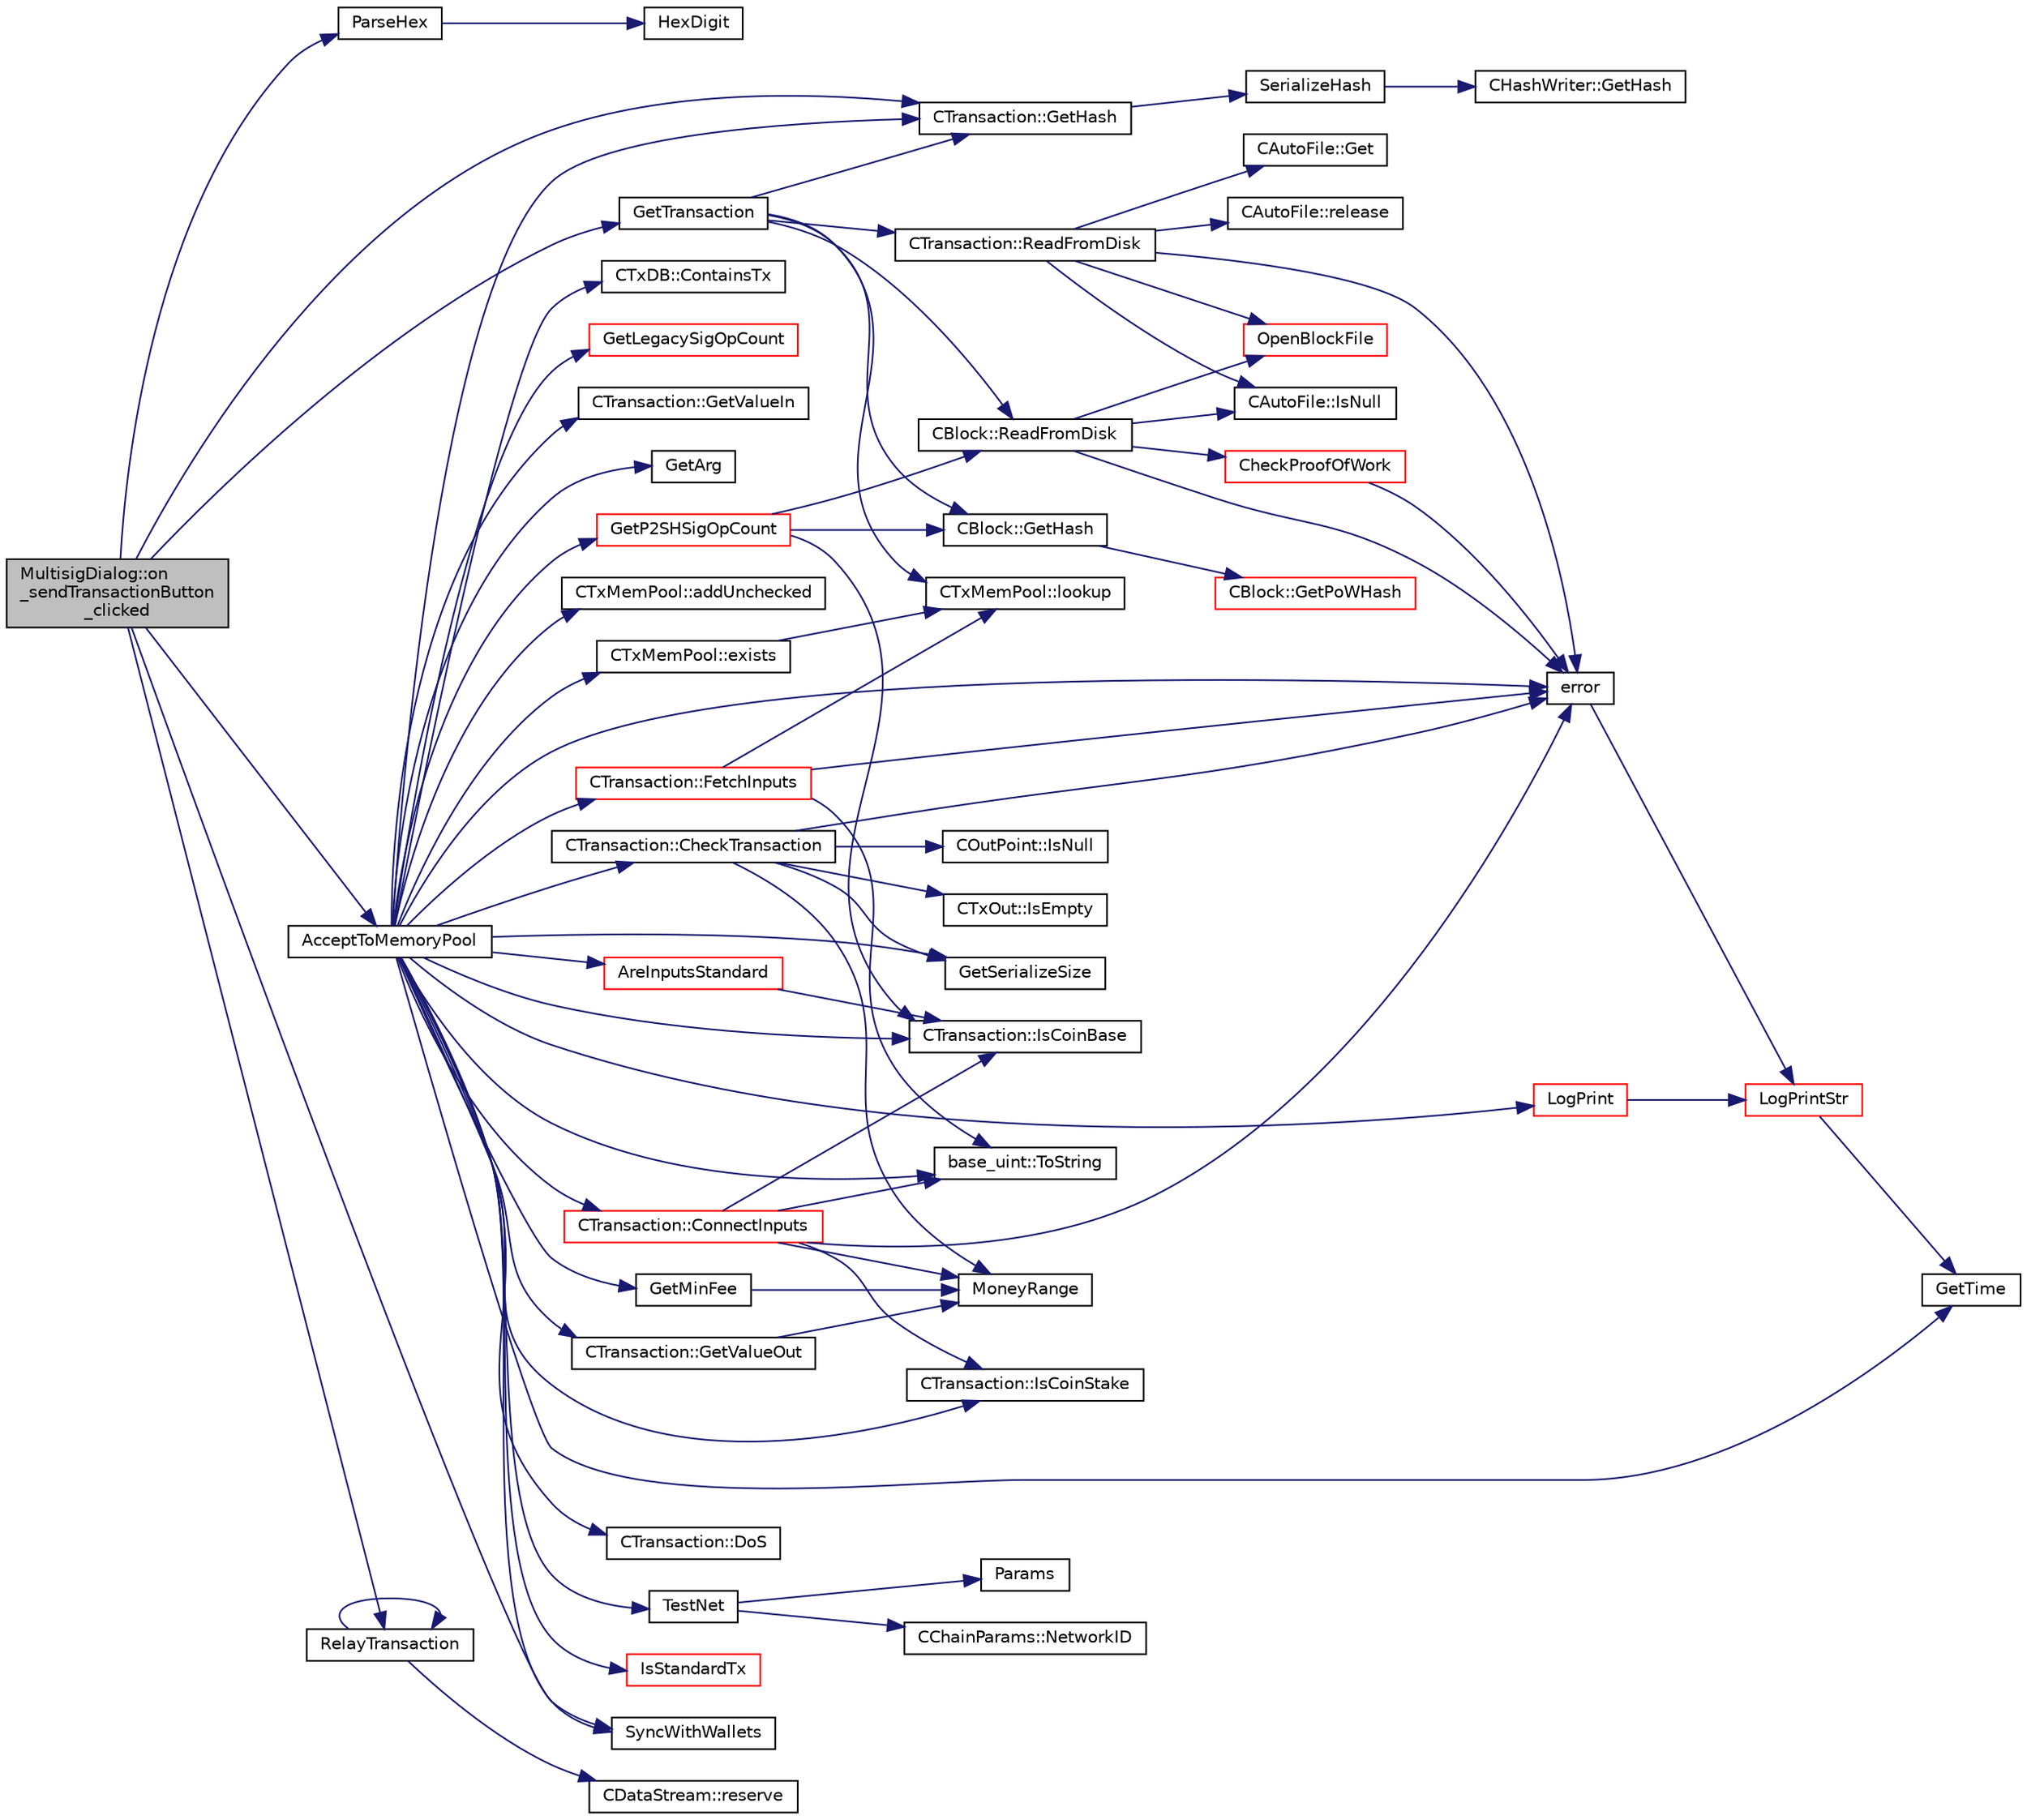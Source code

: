digraph "MultisigDialog::on_sendTransactionButton_clicked"
{
  edge [fontname="Helvetica",fontsize="10",labelfontname="Helvetica",labelfontsize="10"];
  node [fontname="Helvetica",fontsize="10",shape=record];
  rankdir="LR";
  Node278 [label="MultisigDialog::on\l_sendTransactionButton\l_clicked",height=0.2,width=0.4,color="black", fillcolor="grey75", style="filled", fontcolor="black"];
  Node278 -> Node279 [color="midnightblue",fontsize="10",style="solid",fontname="Helvetica"];
  Node279 [label="ParseHex",height=0.2,width=0.4,color="black", fillcolor="white", style="filled",URL="$df/d2d/util_8cpp.html#abea395175fbc4a788ed0f0a41710b8a7"];
  Node279 -> Node280 [color="midnightblue",fontsize="10",style="solid",fontname="Helvetica"];
  Node280 [label="HexDigit",height=0.2,width=0.4,color="black", fillcolor="white", style="filled",URL="$df/d2d/util_8cpp.html#aa59e8a8c5a39cb5041f93bb95dd02119"];
  Node278 -> Node281 [color="midnightblue",fontsize="10",style="solid",fontname="Helvetica"];
  Node281 [label="CTransaction::GetHash",height=0.2,width=0.4,color="black", fillcolor="white", style="filled",URL="$df/d43/class_c_transaction.html#a0b46d80e82ca324e82c2ce3fc1492bfa"];
  Node281 -> Node282 [color="midnightblue",fontsize="10",style="solid",fontname="Helvetica"];
  Node282 [label="SerializeHash",height=0.2,width=0.4,color="black", fillcolor="white", style="filled",URL="$db/dfb/hash_8h.html#a6de694e43f17c62025c6883965b65e63"];
  Node282 -> Node283 [color="midnightblue",fontsize="10",style="solid",fontname="Helvetica"];
  Node283 [label="CHashWriter::GetHash",height=0.2,width=0.4,color="black", fillcolor="white", style="filled",URL="$d2/def/class_c_hash_writer.html#ae94a937211502eabf19477630090093a"];
  Node278 -> Node284 [color="midnightblue",fontsize="10",style="solid",fontname="Helvetica"];
  Node284 [label="GetTransaction",height=0.2,width=0.4,color="black", fillcolor="white", style="filled",URL="$df/d0a/main_8cpp.html#a7d2a4633e4e0e8e4cb9c881d45a496b5"];
  Node284 -> Node285 [color="midnightblue",fontsize="10",style="solid",fontname="Helvetica"];
  Node285 [label="CTxMemPool::lookup",height=0.2,width=0.4,color="black", fillcolor="white", style="filled",URL="$db/d98/class_c_tx_mem_pool.html#ad6d9966cdeb4b6586f7186e709b4e77e"];
  Node284 -> Node286 [color="midnightblue",fontsize="10",style="solid",fontname="Helvetica"];
  Node286 [label="CTransaction::ReadFromDisk",height=0.2,width=0.4,color="black", fillcolor="white", style="filled",URL="$df/d43/class_c_transaction.html#ad9d526afecbd816c385343f60c5352fd"];
  Node286 -> Node287 [color="midnightblue",fontsize="10",style="solid",fontname="Helvetica"];
  Node287 [label="OpenBlockFile",height=0.2,width=0.4,color="red", fillcolor="white", style="filled",URL="$d4/dbf/main_8h.html#acaa494f20aefb99c5f5f9022a97d0040"];
  Node286 -> Node294 [color="midnightblue",fontsize="10",style="solid",fontname="Helvetica"];
  Node294 [label="CAutoFile::IsNull",height=0.2,width=0.4,color="black", fillcolor="white", style="filled",URL="$df/dc9/class_c_auto_file.html#a7fd47268b6d85a89acafdb73559f8e78",tooltip="Return true if the wrapped FILE* is NULL, false otherwise. "];
  Node286 -> Node295 [color="midnightblue",fontsize="10",style="solid",fontname="Helvetica"];
  Node295 [label="error",height=0.2,width=0.4,color="black", fillcolor="white", style="filled",URL="$d8/d3c/util_8h.html#af8985880cf4ef26df0a5aa2ffcb76662"];
  Node295 -> Node296 [color="midnightblue",fontsize="10",style="solid",fontname="Helvetica"];
  Node296 [label="LogPrintStr",height=0.2,width=0.4,color="red", fillcolor="white", style="filled",URL="$d8/d3c/util_8h.html#afd4c3002b2797c0560adddb6af3ca1da"];
  Node296 -> Node299 [color="midnightblue",fontsize="10",style="solid",fontname="Helvetica"];
  Node299 [label="GetTime",height=0.2,width=0.4,color="black", fillcolor="white", style="filled",URL="$df/d2d/util_8cpp.html#a46fac5fba8ba905b5f9acb364f5d8c6f"];
  Node286 -> Node300 [color="midnightblue",fontsize="10",style="solid",fontname="Helvetica"];
  Node300 [label="CAutoFile::Get",height=0.2,width=0.4,color="black", fillcolor="white", style="filled",URL="$df/dc9/class_c_auto_file.html#a2c1ad2d25562fea82a54bdef2793a0dd",tooltip="Get wrapped FILE* without transfer of ownership. "];
  Node286 -> Node301 [color="midnightblue",fontsize="10",style="solid",fontname="Helvetica"];
  Node301 [label="CAutoFile::release",height=0.2,width=0.4,color="black", fillcolor="white", style="filled",URL="$df/dc9/class_c_auto_file.html#a25b51d94dc85c4140da0b15494ac9f8a",tooltip="Get wrapped FILE* with transfer of ownership. "];
  Node284 -> Node302 [color="midnightblue",fontsize="10",style="solid",fontname="Helvetica"];
  Node302 [label="CBlock::ReadFromDisk",height=0.2,width=0.4,color="black", fillcolor="white", style="filled",URL="$d3/d51/class_c_block.html#a77a1b1e9902e1e557d762f5a5f325cd8"];
  Node302 -> Node287 [color="midnightblue",fontsize="10",style="solid",fontname="Helvetica"];
  Node302 -> Node294 [color="midnightblue",fontsize="10",style="solid",fontname="Helvetica"];
  Node302 -> Node295 [color="midnightblue",fontsize="10",style="solid",fontname="Helvetica"];
  Node302 -> Node303 [color="midnightblue",fontsize="10",style="solid",fontname="Helvetica"];
  Node303 [label="CheckProofOfWork",height=0.2,width=0.4,color="red", fillcolor="white", style="filled",URL="$d1/d08/proofs_8cpp.html#a20a76dbc6ac5b8a6e0aaef85522b1069",tooltip="Check whether a block hash satisfies the proof-of-work requirement specified by nBits. "];
  Node303 -> Node295 [color="midnightblue",fontsize="10",style="solid",fontname="Helvetica"];
  Node284 -> Node305 [color="midnightblue",fontsize="10",style="solid",fontname="Helvetica"];
  Node305 [label="CBlock::GetHash",height=0.2,width=0.4,color="black", fillcolor="white", style="filled",URL="$d3/d51/class_c_block.html#a681acf1fa72ec2ed6c83ea5afc14e0f3"];
  Node305 -> Node306 [color="midnightblue",fontsize="10",style="solid",fontname="Helvetica"];
  Node306 [label="CBlock::GetPoWHash",height=0.2,width=0.4,color="red", fillcolor="white", style="filled",URL="$d3/d51/class_c_block.html#af203beb528a62ec30b0453cf5d860044"];
  Node284 -> Node281 [color="midnightblue",fontsize="10",style="solid",fontname="Helvetica"];
  Node278 -> Node308 [color="midnightblue",fontsize="10",style="solid",fontname="Helvetica"];
  Node308 [label="AcceptToMemoryPool",height=0.2,width=0.4,color="black", fillcolor="white", style="filled",URL="$df/d0a/main_8cpp.html#a07799013ae532c6cb1ec11b02f096990",tooltip="(try to) add transaction to memory pool "];
  Node308 -> Node309 [color="midnightblue",fontsize="10",style="solid",fontname="Helvetica"];
  Node309 [label="CTransaction::CheckTransaction",height=0.2,width=0.4,color="black", fillcolor="white", style="filled",URL="$df/d43/class_c_transaction.html#a2104329681e2749baeeaaf47c0af482d"];
  Node309 -> Node295 [color="midnightblue",fontsize="10",style="solid",fontname="Helvetica"];
  Node309 -> Node310 [color="midnightblue",fontsize="10",style="solid",fontname="Helvetica"];
  Node310 [label="GetSerializeSize",height=0.2,width=0.4,color="black", fillcolor="white", style="filled",URL="$df/d9d/serialize_8h.html#a48239e478ae730373d1984fe304ca025"];
  Node309 -> Node311 [color="midnightblue",fontsize="10",style="solid",fontname="Helvetica"];
  Node311 [label="CTxOut::IsEmpty",height=0.2,width=0.4,color="black", fillcolor="white", style="filled",URL="$d2/db7/class_c_tx_out.html#ae5eab8e2d01f678135b8891645db6b78"];
  Node309 -> Node312 [color="midnightblue",fontsize="10",style="solid",fontname="Helvetica"];
  Node312 [label="MoneyRange",height=0.2,width=0.4,color="black", fillcolor="white", style="filled",URL="$dd/d2f/amount_8h.html#a12db56a9a1c931941f0943ecbb278aae"];
  Node309 -> Node313 [color="midnightblue",fontsize="10",style="solid",fontname="Helvetica"];
  Node313 [label="COutPoint::IsNull",height=0.2,width=0.4,color="black", fillcolor="white", style="filled",URL="$d5/d05/class_c_out_point.html#ae1516581fa2234556761f04af3a207a6"];
  Node308 -> Node295 [color="midnightblue",fontsize="10",style="solid",fontname="Helvetica"];
  Node308 -> Node314 [color="midnightblue",fontsize="10",style="solid",fontname="Helvetica"];
  Node314 [label="CTransaction::IsCoinBase",height=0.2,width=0.4,color="black", fillcolor="white", style="filled",URL="$df/d43/class_c_transaction.html#a96256e8ac1bf79ad9c057e48c41132dd"];
  Node308 -> Node315 [color="midnightblue",fontsize="10",style="solid",fontname="Helvetica"];
  Node315 [label="CTransaction::DoS",height=0.2,width=0.4,color="black", fillcolor="white", style="filled",URL="$df/d43/class_c_transaction.html#ae5f57b4b90e5a179bb359bdf72fba753"];
  Node308 -> Node316 [color="midnightblue",fontsize="10",style="solid",fontname="Helvetica"];
  Node316 [label="CTransaction::IsCoinStake",height=0.2,width=0.4,color="black", fillcolor="white", style="filled",URL="$df/d43/class_c_transaction.html#ace4278a41a296d40dcf5fb2b9cf007ec"];
  Node308 -> Node317 [color="midnightblue",fontsize="10",style="solid",fontname="Helvetica"];
  Node317 [label="TestNet",height=0.2,width=0.4,color="black", fillcolor="white", style="filled",URL="$d7/ddb/chainparams_8h.html#abc8c1af875107f5eac0f327bd3b8363d"];
  Node317 -> Node318 [color="midnightblue",fontsize="10",style="solid",fontname="Helvetica"];
  Node318 [label="Params",height=0.2,width=0.4,color="black", fillcolor="white", style="filled",URL="$d7/ddb/chainparams_8h.html#ace5c5b706d71a324a417dd2db394fd4a",tooltip="Return the currently selected parameters. "];
  Node317 -> Node291 [color="midnightblue",fontsize="10",style="solid",fontname="Helvetica"];
  Node291 [label="CChainParams::NetworkID",height=0.2,width=0.4,color="black", fillcolor="white", style="filled",URL="$d1/d4f/class_c_chain_params.html#a90dc493ec0c0325c98c3ac06eb99862b"];
  Node308 -> Node319 [color="midnightblue",fontsize="10",style="solid",fontname="Helvetica"];
  Node319 [label="IsStandardTx",height=0.2,width=0.4,color="red", fillcolor="white", style="filled",URL="$df/d0a/main_8cpp.html#acd163a09d0e4384ebe85dead57730dd7"];
  Node308 -> Node281 [color="midnightblue",fontsize="10",style="solid",fontname="Helvetica"];
  Node308 -> Node338 [color="midnightblue",fontsize="10",style="solid",fontname="Helvetica"];
  Node338 [label="CTxMemPool::exists",height=0.2,width=0.4,color="black", fillcolor="white", style="filled",URL="$db/d98/class_c_tx_mem_pool.html#a8b7a13b5289ab839d4460f41a7da9789"];
  Node338 -> Node285 [color="midnightblue",fontsize="10",style="solid",fontname="Helvetica"];
  Node308 -> Node339 [color="midnightblue",fontsize="10",style="solid",fontname="Helvetica"];
  Node339 [label="CTxDB::ContainsTx",height=0.2,width=0.4,color="black", fillcolor="white", style="filled",URL="$d9/d8d/class_c_tx_d_b.html#a09b87317101ed16b6ad99794279f4c2d"];
  Node308 -> Node340 [color="midnightblue",fontsize="10",style="solid",fontname="Helvetica"];
  Node340 [label="CTransaction::FetchInputs",height=0.2,width=0.4,color="red", fillcolor="white", style="filled",URL="$df/d43/class_c_transaction.html#a5a4967303d3b588a120687f3ed1f4b0a",tooltip="Fetch from memory and/or disk. "];
  Node340 -> Node295 [color="midnightblue",fontsize="10",style="solid",fontname="Helvetica"];
  Node340 -> Node342 [color="midnightblue",fontsize="10",style="solid",fontname="Helvetica"];
  Node342 [label="base_uint::ToString",height=0.2,width=0.4,color="black", fillcolor="white", style="filled",URL="$da/df7/classbase__uint.html#acccba4d9d51a0c36261718ca0cbb293b"];
  Node340 -> Node285 [color="midnightblue",fontsize="10",style="solid",fontname="Helvetica"];
  Node308 -> Node342 [color="midnightblue",fontsize="10",style="solid",fontname="Helvetica"];
  Node308 -> Node344 [color="midnightblue",fontsize="10",style="solid",fontname="Helvetica"];
  Node344 [label="AreInputsStandard",height=0.2,width=0.4,color="red", fillcolor="white", style="filled",URL="$df/d0a/main_8cpp.html#a29901e539b487e09c90ff90c7560bd9d",tooltip="Check for standard transaction types. "];
  Node344 -> Node314 [color="midnightblue",fontsize="10",style="solid",fontname="Helvetica"];
  Node308 -> Node407 [color="midnightblue",fontsize="10",style="solid",fontname="Helvetica"];
  Node407 [label="GetLegacySigOpCount",height=0.2,width=0.4,color="red", fillcolor="white", style="filled",URL="$df/d0a/main_8cpp.html#ad2eaf4f8542c12ea9ee1183609cc6d1a",tooltip="Count ECDSA signature operations the old-fashioned (pre-0.6) way. "];
  Node308 -> Node409 [color="midnightblue",fontsize="10",style="solid",fontname="Helvetica"];
  Node409 [label="GetP2SHSigOpCount",height=0.2,width=0.4,color="red", fillcolor="white", style="filled",URL="$df/d0a/main_8cpp.html#a519cfd439598a8bf64fe5503aa74cfcb",tooltip="Count ECDSA signature operations in pay-to-script-hash inputs. "];
  Node409 -> Node314 [color="midnightblue",fontsize="10",style="solid",fontname="Helvetica"];
  Node409 -> Node302 [color="midnightblue",fontsize="10",style="solid",fontname="Helvetica"];
  Node409 -> Node305 [color="midnightblue",fontsize="10",style="solid",fontname="Helvetica"];
  Node308 -> Node412 [color="midnightblue",fontsize="10",style="solid",fontname="Helvetica"];
  Node412 [label="CTransaction::GetValueIn",height=0.2,width=0.4,color="black", fillcolor="white", style="filled",URL="$df/d43/class_c_transaction.html#a50051cce0d44bc4ea2018625101dc1b6",tooltip="Amount of ions coming in to this transaction Note that lightweight clients may not know anything besi..."];
  Node308 -> Node413 [color="midnightblue",fontsize="10",style="solid",fontname="Helvetica"];
  Node413 [label="CTransaction::GetValueOut",height=0.2,width=0.4,color="black", fillcolor="white", style="filled",URL="$df/d43/class_c_transaction.html#a9ce7d94c68adb37627d82669b83a7c59",tooltip="Amount of ions spent by this transaction. "];
  Node413 -> Node312 [color="midnightblue",fontsize="10",style="solid",fontname="Helvetica"];
  Node308 -> Node310 [color="midnightblue",fontsize="10",style="solid",fontname="Helvetica"];
  Node308 -> Node414 [color="midnightblue",fontsize="10",style="solid",fontname="Helvetica"];
  Node414 [label="GetMinFee",height=0.2,width=0.4,color="black", fillcolor="white", style="filled",URL="$df/d0a/main_8cpp.html#a95215e52b78d3270b416dc7b83a306fe"];
  Node414 -> Node312 [color="midnightblue",fontsize="10",style="solid",fontname="Helvetica"];
  Node308 -> Node299 [color="midnightblue",fontsize="10",style="solid",fontname="Helvetica"];
  Node308 -> Node402 [color="midnightblue",fontsize="10",style="solid",fontname="Helvetica"];
  Node402 [label="GetArg",height=0.2,width=0.4,color="black", fillcolor="white", style="filled",URL="$df/d2d/util_8cpp.html#a24f685720bf40370e5bd2a192ad50cd8",tooltip="Return string argument or default value. "];
  Node308 -> Node405 [color="midnightblue",fontsize="10",style="solid",fontname="Helvetica"];
  Node405 [label="LogPrint",height=0.2,width=0.4,color="red", fillcolor="white", style="filled",URL="$d8/d3c/util_8h.html#aab1f837a2366f424bdc996fdf6352171"];
  Node405 -> Node296 [color="midnightblue",fontsize="10",style="solid",fontname="Helvetica"];
  Node308 -> Node415 [color="midnightblue",fontsize="10",style="solid",fontname="Helvetica"];
  Node415 [label="CTransaction::ConnectInputs",height=0.2,width=0.4,color="red", fillcolor="white", style="filled",URL="$df/d43/class_c_transaction.html#aaab6c4ba493c918e29fd383043dcaae7",tooltip="Sanity check previous transactions, then, if all checks succeed, mark them as spent by this transacti..."];
  Node415 -> Node295 [color="midnightblue",fontsize="10",style="solid",fontname="Helvetica"];
  Node415 -> Node342 [color="midnightblue",fontsize="10",style="solid",fontname="Helvetica"];
  Node415 -> Node314 [color="midnightblue",fontsize="10",style="solid",fontname="Helvetica"];
  Node415 -> Node316 [color="midnightblue",fontsize="10",style="solid",fontname="Helvetica"];
  Node415 -> Node312 [color="midnightblue",fontsize="10",style="solid",fontname="Helvetica"];
  Node308 -> Node421 [color="midnightblue",fontsize="10",style="solid",fontname="Helvetica"];
  Node421 [label="CTxMemPool::addUnchecked",height=0.2,width=0.4,color="black", fillcolor="white", style="filled",URL="$db/d98/class_c_tx_mem_pool.html#a1203ac5cf3bdb88af4922705afad555d"];
  Node308 -> Node422 [color="midnightblue",fontsize="10",style="solid",fontname="Helvetica"];
  Node422 [label="SyncWithWallets",height=0.2,width=0.4,color="black", fillcolor="white", style="filled",URL="$df/d0a/main_8cpp.html#ac79dd0809b8f21bd8d861dfcfc4a7fb3",tooltip="Push an updated transaction to all registered wallets. "];
  Node278 -> Node422 [color="midnightblue",fontsize="10",style="solid",fontname="Helvetica"];
  Node278 -> Node423 [color="midnightblue",fontsize="10",style="solid",fontname="Helvetica"];
  Node423 [label="RelayTransaction",height=0.2,width=0.4,color="black", fillcolor="white", style="filled",URL="$dd/d84/net_8cpp.html#abe329205a15b55df86608f5f1964bdb1"];
  Node423 -> Node424 [color="midnightblue",fontsize="10",style="solid",fontname="Helvetica"];
  Node424 [label="CDataStream::reserve",height=0.2,width=0.4,color="black", fillcolor="white", style="filled",URL="$d5/d41/class_c_data_stream.html#a5542e71bd7af2ab7cd7be0f381d39cb5"];
  Node423 -> Node423 [color="midnightblue",fontsize="10",style="solid",fontname="Helvetica"];
}
